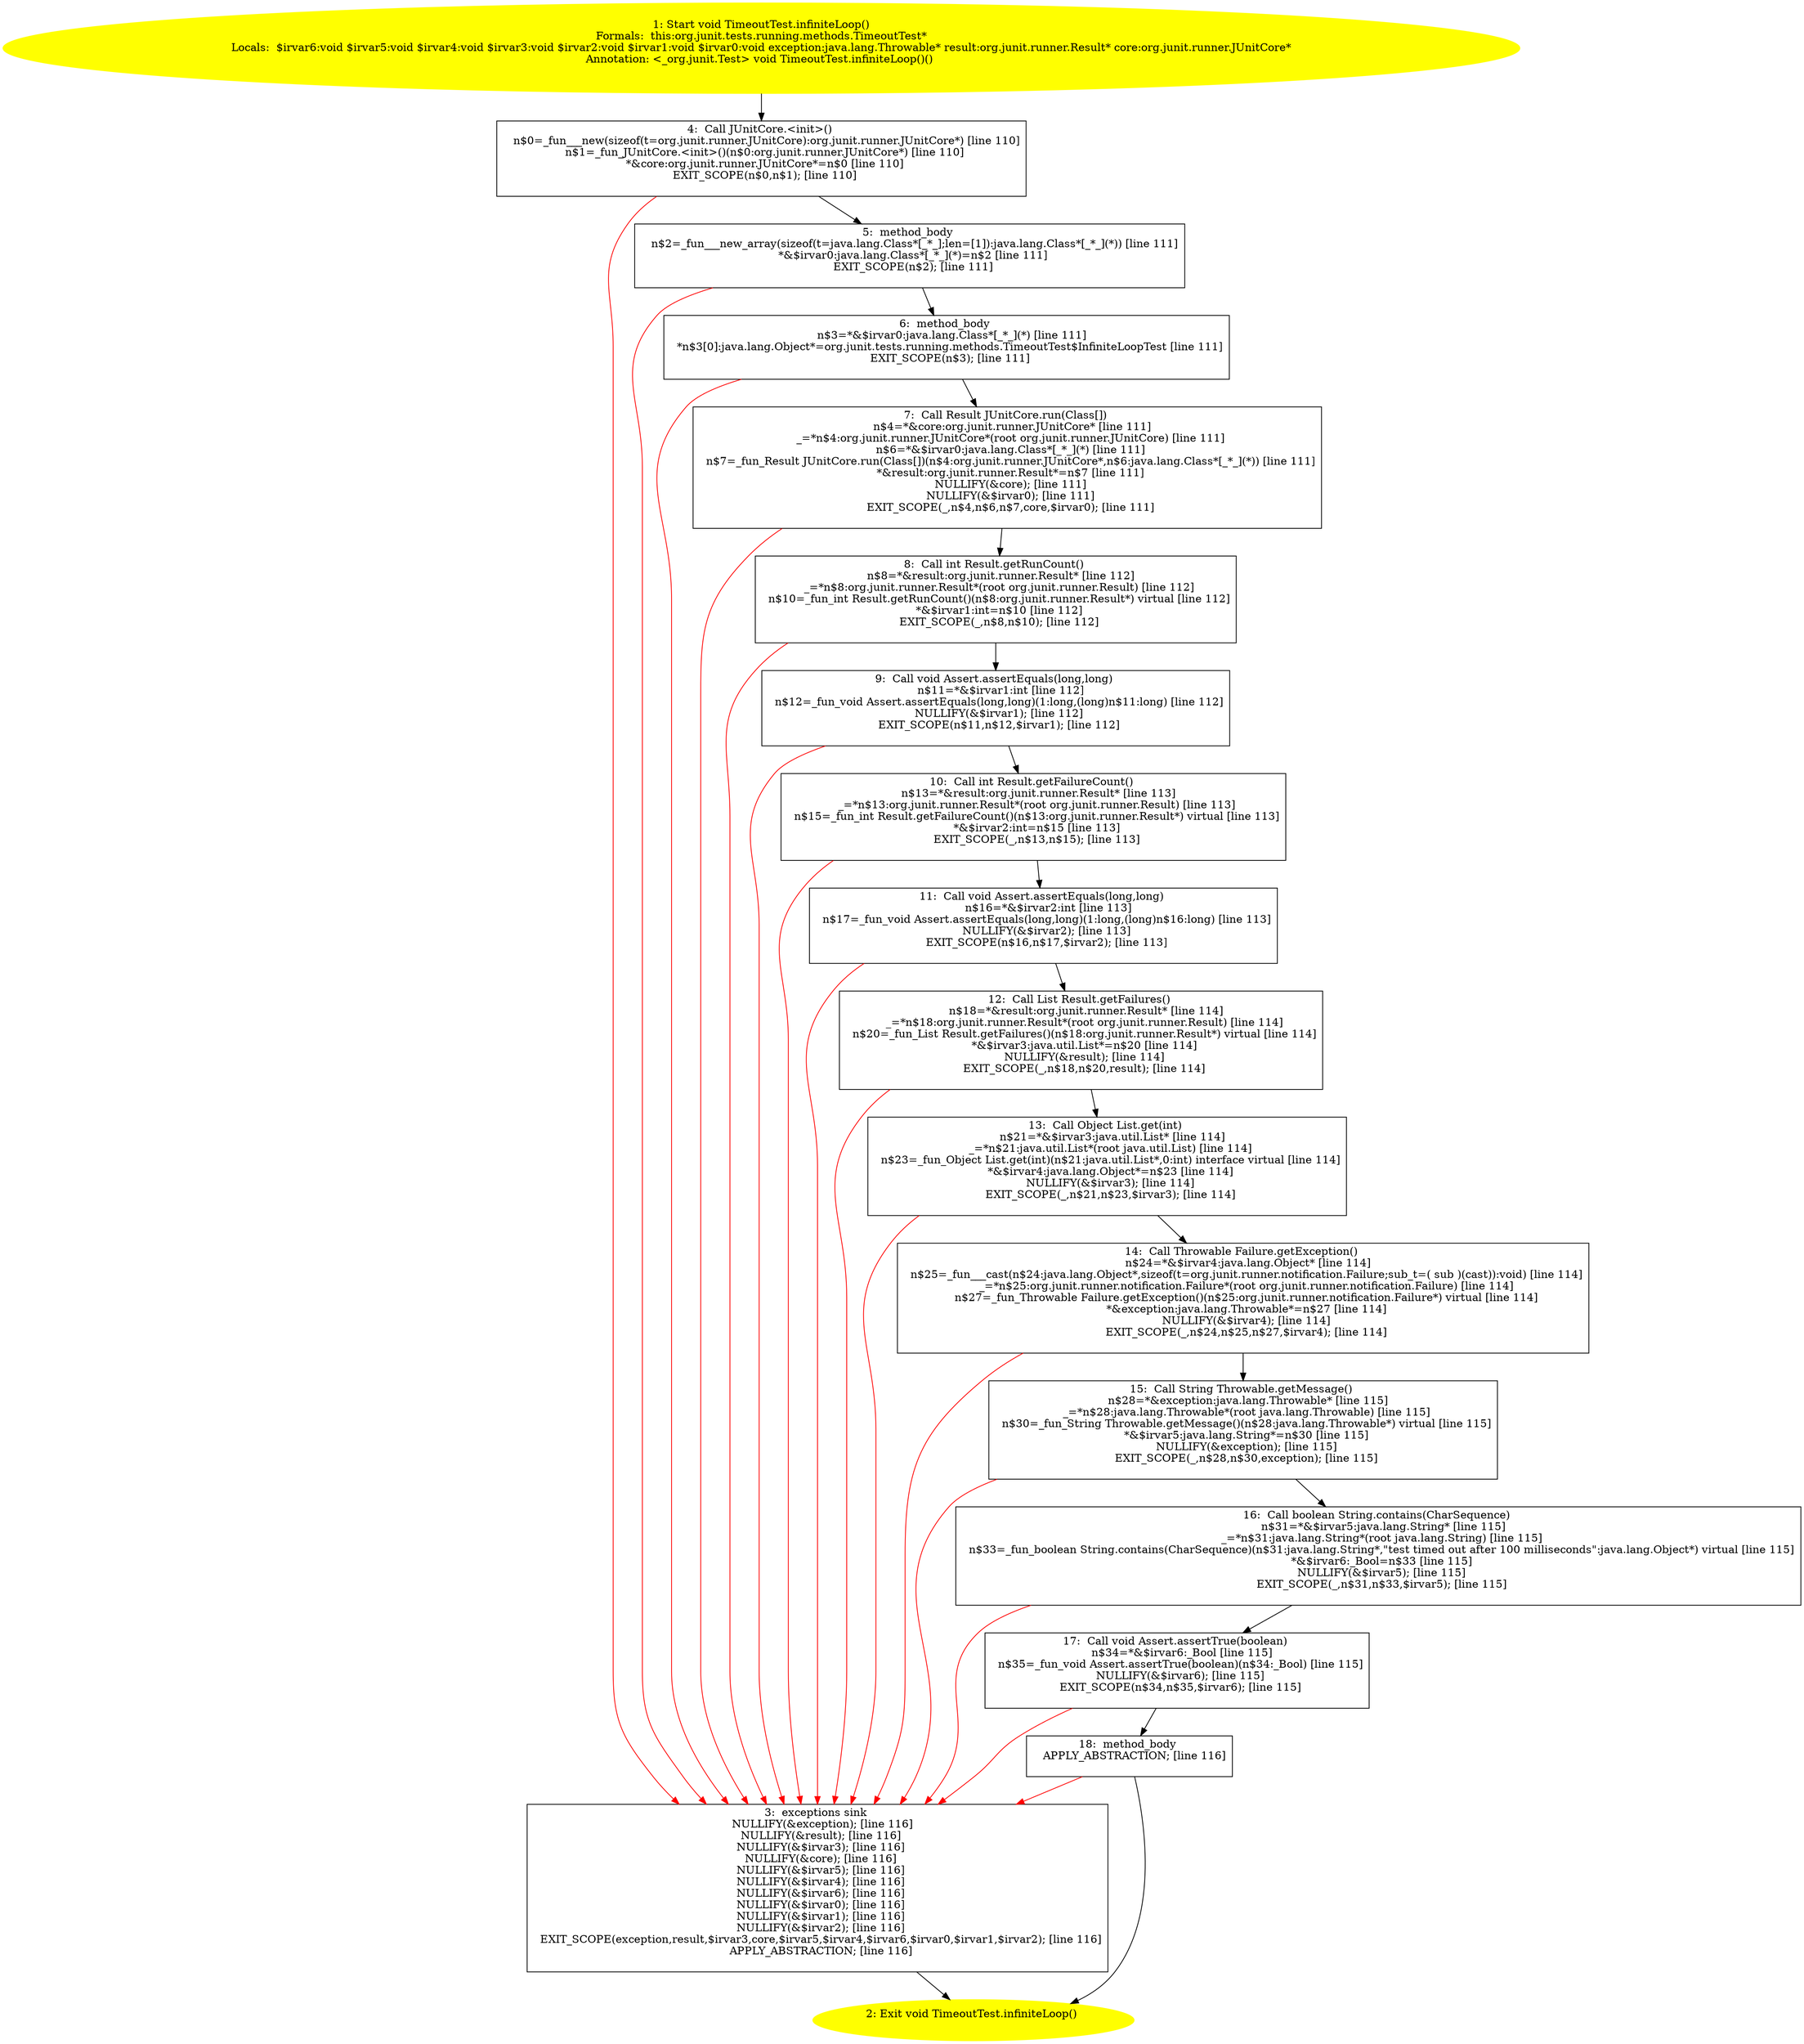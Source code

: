 /* @generated */
digraph cfg {
"org.junit.tests.running.methods.TimeoutTest.infiniteLoop():void.9e73c62560aca7a6419f95824af94e5d_1" [label="1: Start void TimeoutTest.infiniteLoop()\nFormals:  this:org.junit.tests.running.methods.TimeoutTest*\nLocals:  $irvar6:void $irvar5:void $irvar4:void $irvar3:void $irvar2:void $irvar1:void $irvar0:void exception:java.lang.Throwable* result:org.junit.runner.Result* core:org.junit.runner.JUnitCore*\nAnnotation: <_org.junit.Test> void TimeoutTest.infiniteLoop()() \n  " color=yellow style=filled]
	

	 "org.junit.tests.running.methods.TimeoutTest.infiniteLoop():void.9e73c62560aca7a6419f95824af94e5d_1" -> "org.junit.tests.running.methods.TimeoutTest.infiniteLoop():void.9e73c62560aca7a6419f95824af94e5d_4" ;
"org.junit.tests.running.methods.TimeoutTest.infiniteLoop():void.9e73c62560aca7a6419f95824af94e5d_2" [label="2: Exit void TimeoutTest.infiniteLoop() \n  " color=yellow style=filled]
	

"org.junit.tests.running.methods.TimeoutTest.infiniteLoop():void.9e73c62560aca7a6419f95824af94e5d_3" [label="3:  exceptions sink \n   NULLIFY(&exception); [line 116]\n  NULLIFY(&result); [line 116]\n  NULLIFY(&$irvar3); [line 116]\n  NULLIFY(&core); [line 116]\n  NULLIFY(&$irvar5); [line 116]\n  NULLIFY(&$irvar4); [line 116]\n  NULLIFY(&$irvar6); [line 116]\n  NULLIFY(&$irvar0); [line 116]\n  NULLIFY(&$irvar1); [line 116]\n  NULLIFY(&$irvar2); [line 116]\n  EXIT_SCOPE(exception,result,$irvar3,core,$irvar5,$irvar4,$irvar6,$irvar0,$irvar1,$irvar2); [line 116]\n  APPLY_ABSTRACTION; [line 116]\n " shape="box"]
	

	 "org.junit.tests.running.methods.TimeoutTest.infiniteLoop():void.9e73c62560aca7a6419f95824af94e5d_3" -> "org.junit.tests.running.methods.TimeoutTest.infiniteLoop():void.9e73c62560aca7a6419f95824af94e5d_2" ;
"org.junit.tests.running.methods.TimeoutTest.infiniteLoop():void.9e73c62560aca7a6419f95824af94e5d_4" [label="4:  Call JUnitCore.<init>() \n   n$0=_fun___new(sizeof(t=org.junit.runner.JUnitCore):org.junit.runner.JUnitCore*) [line 110]\n  n$1=_fun_JUnitCore.<init>()(n$0:org.junit.runner.JUnitCore*) [line 110]\n  *&core:org.junit.runner.JUnitCore*=n$0 [line 110]\n  EXIT_SCOPE(n$0,n$1); [line 110]\n " shape="box"]
	

	 "org.junit.tests.running.methods.TimeoutTest.infiniteLoop():void.9e73c62560aca7a6419f95824af94e5d_4" -> "org.junit.tests.running.methods.TimeoutTest.infiniteLoop():void.9e73c62560aca7a6419f95824af94e5d_5" ;
	 "org.junit.tests.running.methods.TimeoutTest.infiniteLoop():void.9e73c62560aca7a6419f95824af94e5d_4" -> "org.junit.tests.running.methods.TimeoutTest.infiniteLoop():void.9e73c62560aca7a6419f95824af94e5d_3" [color="red" ];
"org.junit.tests.running.methods.TimeoutTest.infiniteLoop():void.9e73c62560aca7a6419f95824af94e5d_5" [label="5:  method_body \n   n$2=_fun___new_array(sizeof(t=java.lang.Class*[_*_];len=[1]):java.lang.Class*[_*_](*)) [line 111]\n  *&$irvar0:java.lang.Class*[_*_](*)=n$2 [line 111]\n  EXIT_SCOPE(n$2); [line 111]\n " shape="box"]
	

	 "org.junit.tests.running.methods.TimeoutTest.infiniteLoop():void.9e73c62560aca7a6419f95824af94e5d_5" -> "org.junit.tests.running.methods.TimeoutTest.infiniteLoop():void.9e73c62560aca7a6419f95824af94e5d_6" ;
	 "org.junit.tests.running.methods.TimeoutTest.infiniteLoop():void.9e73c62560aca7a6419f95824af94e5d_5" -> "org.junit.tests.running.methods.TimeoutTest.infiniteLoop():void.9e73c62560aca7a6419f95824af94e5d_3" [color="red" ];
"org.junit.tests.running.methods.TimeoutTest.infiniteLoop():void.9e73c62560aca7a6419f95824af94e5d_6" [label="6:  method_body \n   n$3=*&$irvar0:java.lang.Class*[_*_](*) [line 111]\n  *n$3[0]:java.lang.Object*=org.junit.tests.running.methods.TimeoutTest$InfiniteLoopTest [line 111]\n  EXIT_SCOPE(n$3); [line 111]\n " shape="box"]
	

	 "org.junit.tests.running.methods.TimeoutTest.infiniteLoop():void.9e73c62560aca7a6419f95824af94e5d_6" -> "org.junit.tests.running.methods.TimeoutTest.infiniteLoop():void.9e73c62560aca7a6419f95824af94e5d_7" ;
	 "org.junit.tests.running.methods.TimeoutTest.infiniteLoop():void.9e73c62560aca7a6419f95824af94e5d_6" -> "org.junit.tests.running.methods.TimeoutTest.infiniteLoop():void.9e73c62560aca7a6419f95824af94e5d_3" [color="red" ];
"org.junit.tests.running.methods.TimeoutTest.infiniteLoop():void.9e73c62560aca7a6419f95824af94e5d_7" [label="7:  Call Result JUnitCore.run(Class[]) \n   n$4=*&core:org.junit.runner.JUnitCore* [line 111]\n  _=*n$4:org.junit.runner.JUnitCore*(root org.junit.runner.JUnitCore) [line 111]\n  n$6=*&$irvar0:java.lang.Class*[_*_](*) [line 111]\n  n$7=_fun_Result JUnitCore.run(Class[])(n$4:org.junit.runner.JUnitCore*,n$6:java.lang.Class*[_*_](*)) [line 111]\n  *&result:org.junit.runner.Result*=n$7 [line 111]\n  NULLIFY(&core); [line 111]\n  NULLIFY(&$irvar0); [line 111]\n  EXIT_SCOPE(_,n$4,n$6,n$7,core,$irvar0); [line 111]\n " shape="box"]
	

	 "org.junit.tests.running.methods.TimeoutTest.infiniteLoop():void.9e73c62560aca7a6419f95824af94e5d_7" -> "org.junit.tests.running.methods.TimeoutTest.infiniteLoop():void.9e73c62560aca7a6419f95824af94e5d_8" ;
	 "org.junit.tests.running.methods.TimeoutTest.infiniteLoop():void.9e73c62560aca7a6419f95824af94e5d_7" -> "org.junit.tests.running.methods.TimeoutTest.infiniteLoop():void.9e73c62560aca7a6419f95824af94e5d_3" [color="red" ];
"org.junit.tests.running.methods.TimeoutTest.infiniteLoop():void.9e73c62560aca7a6419f95824af94e5d_8" [label="8:  Call int Result.getRunCount() \n   n$8=*&result:org.junit.runner.Result* [line 112]\n  _=*n$8:org.junit.runner.Result*(root org.junit.runner.Result) [line 112]\n  n$10=_fun_int Result.getRunCount()(n$8:org.junit.runner.Result*) virtual [line 112]\n  *&$irvar1:int=n$10 [line 112]\n  EXIT_SCOPE(_,n$8,n$10); [line 112]\n " shape="box"]
	

	 "org.junit.tests.running.methods.TimeoutTest.infiniteLoop():void.9e73c62560aca7a6419f95824af94e5d_8" -> "org.junit.tests.running.methods.TimeoutTest.infiniteLoop():void.9e73c62560aca7a6419f95824af94e5d_9" ;
	 "org.junit.tests.running.methods.TimeoutTest.infiniteLoop():void.9e73c62560aca7a6419f95824af94e5d_8" -> "org.junit.tests.running.methods.TimeoutTest.infiniteLoop():void.9e73c62560aca7a6419f95824af94e5d_3" [color="red" ];
"org.junit.tests.running.methods.TimeoutTest.infiniteLoop():void.9e73c62560aca7a6419f95824af94e5d_9" [label="9:  Call void Assert.assertEquals(long,long) \n   n$11=*&$irvar1:int [line 112]\n  n$12=_fun_void Assert.assertEquals(long,long)(1:long,(long)n$11:long) [line 112]\n  NULLIFY(&$irvar1); [line 112]\n  EXIT_SCOPE(n$11,n$12,$irvar1); [line 112]\n " shape="box"]
	

	 "org.junit.tests.running.methods.TimeoutTest.infiniteLoop():void.9e73c62560aca7a6419f95824af94e5d_9" -> "org.junit.tests.running.methods.TimeoutTest.infiniteLoop():void.9e73c62560aca7a6419f95824af94e5d_10" ;
	 "org.junit.tests.running.methods.TimeoutTest.infiniteLoop():void.9e73c62560aca7a6419f95824af94e5d_9" -> "org.junit.tests.running.methods.TimeoutTest.infiniteLoop():void.9e73c62560aca7a6419f95824af94e5d_3" [color="red" ];
"org.junit.tests.running.methods.TimeoutTest.infiniteLoop():void.9e73c62560aca7a6419f95824af94e5d_10" [label="10:  Call int Result.getFailureCount() \n   n$13=*&result:org.junit.runner.Result* [line 113]\n  _=*n$13:org.junit.runner.Result*(root org.junit.runner.Result) [line 113]\n  n$15=_fun_int Result.getFailureCount()(n$13:org.junit.runner.Result*) virtual [line 113]\n  *&$irvar2:int=n$15 [line 113]\n  EXIT_SCOPE(_,n$13,n$15); [line 113]\n " shape="box"]
	

	 "org.junit.tests.running.methods.TimeoutTest.infiniteLoop():void.9e73c62560aca7a6419f95824af94e5d_10" -> "org.junit.tests.running.methods.TimeoutTest.infiniteLoop():void.9e73c62560aca7a6419f95824af94e5d_11" ;
	 "org.junit.tests.running.methods.TimeoutTest.infiniteLoop():void.9e73c62560aca7a6419f95824af94e5d_10" -> "org.junit.tests.running.methods.TimeoutTest.infiniteLoop():void.9e73c62560aca7a6419f95824af94e5d_3" [color="red" ];
"org.junit.tests.running.methods.TimeoutTest.infiniteLoop():void.9e73c62560aca7a6419f95824af94e5d_11" [label="11:  Call void Assert.assertEquals(long,long) \n   n$16=*&$irvar2:int [line 113]\n  n$17=_fun_void Assert.assertEquals(long,long)(1:long,(long)n$16:long) [line 113]\n  NULLIFY(&$irvar2); [line 113]\n  EXIT_SCOPE(n$16,n$17,$irvar2); [line 113]\n " shape="box"]
	

	 "org.junit.tests.running.methods.TimeoutTest.infiniteLoop():void.9e73c62560aca7a6419f95824af94e5d_11" -> "org.junit.tests.running.methods.TimeoutTest.infiniteLoop():void.9e73c62560aca7a6419f95824af94e5d_12" ;
	 "org.junit.tests.running.methods.TimeoutTest.infiniteLoop():void.9e73c62560aca7a6419f95824af94e5d_11" -> "org.junit.tests.running.methods.TimeoutTest.infiniteLoop():void.9e73c62560aca7a6419f95824af94e5d_3" [color="red" ];
"org.junit.tests.running.methods.TimeoutTest.infiniteLoop():void.9e73c62560aca7a6419f95824af94e5d_12" [label="12:  Call List Result.getFailures() \n   n$18=*&result:org.junit.runner.Result* [line 114]\n  _=*n$18:org.junit.runner.Result*(root org.junit.runner.Result) [line 114]\n  n$20=_fun_List Result.getFailures()(n$18:org.junit.runner.Result*) virtual [line 114]\n  *&$irvar3:java.util.List*=n$20 [line 114]\n  NULLIFY(&result); [line 114]\n  EXIT_SCOPE(_,n$18,n$20,result); [line 114]\n " shape="box"]
	

	 "org.junit.tests.running.methods.TimeoutTest.infiniteLoop():void.9e73c62560aca7a6419f95824af94e5d_12" -> "org.junit.tests.running.methods.TimeoutTest.infiniteLoop():void.9e73c62560aca7a6419f95824af94e5d_13" ;
	 "org.junit.tests.running.methods.TimeoutTest.infiniteLoop():void.9e73c62560aca7a6419f95824af94e5d_12" -> "org.junit.tests.running.methods.TimeoutTest.infiniteLoop():void.9e73c62560aca7a6419f95824af94e5d_3" [color="red" ];
"org.junit.tests.running.methods.TimeoutTest.infiniteLoop():void.9e73c62560aca7a6419f95824af94e5d_13" [label="13:  Call Object List.get(int) \n   n$21=*&$irvar3:java.util.List* [line 114]\n  _=*n$21:java.util.List*(root java.util.List) [line 114]\n  n$23=_fun_Object List.get(int)(n$21:java.util.List*,0:int) interface virtual [line 114]\n  *&$irvar4:java.lang.Object*=n$23 [line 114]\n  NULLIFY(&$irvar3); [line 114]\n  EXIT_SCOPE(_,n$21,n$23,$irvar3); [line 114]\n " shape="box"]
	

	 "org.junit.tests.running.methods.TimeoutTest.infiniteLoop():void.9e73c62560aca7a6419f95824af94e5d_13" -> "org.junit.tests.running.methods.TimeoutTest.infiniteLoop():void.9e73c62560aca7a6419f95824af94e5d_14" ;
	 "org.junit.tests.running.methods.TimeoutTest.infiniteLoop():void.9e73c62560aca7a6419f95824af94e5d_13" -> "org.junit.tests.running.methods.TimeoutTest.infiniteLoop():void.9e73c62560aca7a6419f95824af94e5d_3" [color="red" ];
"org.junit.tests.running.methods.TimeoutTest.infiniteLoop():void.9e73c62560aca7a6419f95824af94e5d_14" [label="14:  Call Throwable Failure.getException() \n   n$24=*&$irvar4:java.lang.Object* [line 114]\n  n$25=_fun___cast(n$24:java.lang.Object*,sizeof(t=org.junit.runner.notification.Failure;sub_t=( sub )(cast)):void) [line 114]\n  _=*n$25:org.junit.runner.notification.Failure*(root org.junit.runner.notification.Failure) [line 114]\n  n$27=_fun_Throwable Failure.getException()(n$25:org.junit.runner.notification.Failure*) virtual [line 114]\n  *&exception:java.lang.Throwable*=n$27 [line 114]\n  NULLIFY(&$irvar4); [line 114]\n  EXIT_SCOPE(_,n$24,n$25,n$27,$irvar4); [line 114]\n " shape="box"]
	

	 "org.junit.tests.running.methods.TimeoutTest.infiniteLoop():void.9e73c62560aca7a6419f95824af94e5d_14" -> "org.junit.tests.running.methods.TimeoutTest.infiniteLoop():void.9e73c62560aca7a6419f95824af94e5d_15" ;
	 "org.junit.tests.running.methods.TimeoutTest.infiniteLoop():void.9e73c62560aca7a6419f95824af94e5d_14" -> "org.junit.tests.running.methods.TimeoutTest.infiniteLoop():void.9e73c62560aca7a6419f95824af94e5d_3" [color="red" ];
"org.junit.tests.running.methods.TimeoutTest.infiniteLoop():void.9e73c62560aca7a6419f95824af94e5d_15" [label="15:  Call String Throwable.getMessage() \n   n$28=*&exception:java.lang.Throwable* [line 115]\n  _=*n$28:java.lang.Throwable*(root java.lang.Throwable) [line 115]\n  n$30=_fun_String Throwable.getMessage()(n$28:java.lang.Throwable*) virtual [line 115]\n  *&$irvar5:java.lang.String*=n$30 [line 115]\n  NULLIFY(&exception); [line 115]\n  EXIT_SCOPE(_,n$28,n$30,exception); [line 115]\n " shape="box"]
	

	 "org.junit.tests.running.methods.TimeoutTest.infiniteLoop():void.9e73c62560aca7a6419f95824af94e5d_15" -> "org.junit.tests.running.methods.TimeoutTest.infiniteLoop():void.9e73c62560aca7a6419f95824af94e5d_16" ;
	 "org.junit.tests.running.methods.TimeoutTest.infiniteLoop():void.9e73c62560aca7a6419f95824af94e5d_15" -> "org.junit.tests.running.methods.TimeoutTest.infiniteLoop():void.9e73c62560aca7a6419f95824af94e5d_3" [color="red" ];
"org.junit.tests.running.methods.TimeoutTest.infiniteLoop():void.9e73c62560aca7a6419f95824af94e5d_16" [label="16:  Call boolean String.contains(CharSequence) \n   n$31=*&$irvar5:java.lang.String* [line 115]\n  _=*n$31:java.lang.String*(root java.lang.String) [line 115]\n  n$33=_fun_boolean String.contains(CharSequence)(n$31:java.lang.String*,\"test timed out after 100 milliseconds\":java.lang.Object*) virtual [line 115]\n  *&$irvar6:_Bool=n$33 [line 115]\n  NULLIFY(&$irvar5); [line 115]\n  EXIT_SCOPE(_,n$31,n$33,$irvar5); [line 115]\n " shape="box"]
	

	 "org.junit.tests.running.methods.TimeoutTest.infiniteLoop():void.9e73c62560aca7a6419f95824af94e5d_16" -> "org.junit.tests.running.methods.TimeoutTest.infiniteLoop():void.9e73c62560aca7a6419f95824af94e5d_17" ;
	 "org.junit.tests.running.methods.TimeoutTest.infiniteLoop():void.9e73c62560aca7a6419f95824af94e5d_16" -> "org.junit.tests.running.methods.TimeoutTest.infiniteLoop():void.9e73c62560aca7a6419f95824af94e5d_3" [color="red" ];
"org.junit.tests.running.methods.TimeoutTest.infiniteLoop():void.9e73c62560aca7a6419f95824af94e5d_17" [label="17:  Call void Assert.assertTrue(boolean) \n   n$34=*&$irvar6:_Bool [line 115]\n  n$35=_fun_void Assert.assertTrue(boolean)(n$34:_Bool) [line 115]\n  NULLIFY(&$irvar6); [line 115]\n  EXIT_SCOPE(n$34,n$35,$irvar6); [line 115]\n " shape="box"]
	

	 "org.junit.tests.running.methods.TimeoutTest.infiniteLoop():void.9e73c62560aca7a6419f95824af94e5d_17" -> "org.junit.tests.running.methods.TimeoutTest.infiniteLoop():void.9e73c62560aca7a6419f95824af94e5d_18" ;
	 "org.junit.tests.running.methods.TimeoutTest.infiniteLoop():void.9e73c62560aca7a6419f95824af94e5d_17" -> "org.junit.tests.running.methods.TimeoutTest.infiniteLoop():void.9e73c62560aca7a6419f95824af94e5d_3" [color="red" ];
"org.junit.tests.running.methods.TimeoutTest.infiniteLoop():void.9e73c62560aca7a6419f95824af94e5d_18" [label="18:  method_body \n   APPLY_ABSTRACTION; [line 116]\n " shape="box"]
	

	 "org.junit.tests.running.methods.TimeoutTest.infiniteLoop():void.9e73c62560aca7a6419f95824af94e5d_18" -> "org.junit.tests.running.methods.TimeoutTest.infiniteLoop():void.9e73c62560aca7a6419f95824af94e5d_2" ;
	 "org.junit.tests.running.methods.TimeoutTest.infiniteLoop():void.9e73c62560aca7a6419f95824af94e5d_18" -> "org.junit.tests.running.methods.TimeoutTest.infiniteLoop():void.9e73c62560aca7a6419f95824af94e5d_3" [color="red" ];
}
